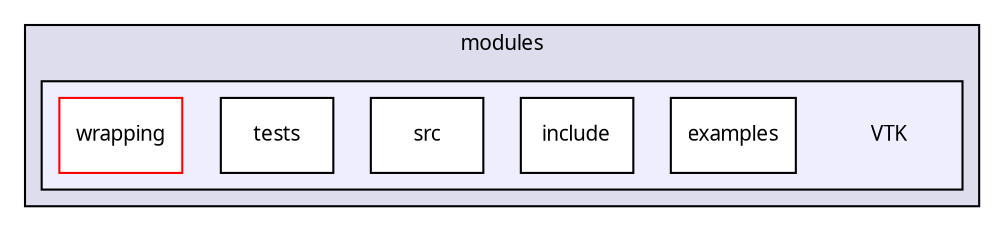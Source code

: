 digraph "VTK" {
  compound=true
  node [ fontsize="10", fontname="FreeSans.ttf"];
  edge [ labelfontsize="10", labelfontname="FreeSans.ttf"];
  subgraph clusterdir_e05d7e2b1ecd646af5bb94391405f3b5 {
    graph [ bgcolor="#ddddee", pencolor="black", label="modules" fontname="FreeSans.ttf", fontsize="10", URL="dir_e05d7e2b1ecd646af5bb94391405f3b5.html"]
  subgraph clusterdir_fd8eb59f6b93dc9aa83524dd762c238e {
    graph [ bgcolor="#eeeeff", pencolor="black", label="" URL="dir_fd8eb59f6b93dc9aa83524dd762c238e.html"];
    dir_fd8eb59f6b93dc9aa83524dd762c238e [shape=plaintext label="VTK"];
    dir_83a588e5f86208a67c7bbee47702dca8 [shape=box label="examples" color="black" fillcolor="white" style="filled" URL="dir_83a588e5f86208a67c7bbee47702dca8.html"];
    dir_a77508ee12634d322bf233ed7b51ecef [shape=box label="include" color="black" fillcolor="white" style="filled" URL="dir_a77508ee12634d322bf233ed7b51ecef.html"];
    dir_05befaf764943318006969ce2db838b8 [shape=box label="src" color="black" fillcolor="white" style="filled" URL="dir_05befaf764943318006969ce2db838b8.html"];
    dir_5305e37f0938e2fac574e3192a9e99e3 [shape=box label="tests" color="black" fillcolor="white" style="filled" URL="dir_5305e37f0938e2fac574e3192a9e99e3.html"];
    dir_fb5dde2305cf08e611500fcc760d8782 [shape=box label="wrapping" color="red" fillcolor="white" style="filled" URL="dir_fb5dde2305cf08e611500fcc760d8782.html"];
  }
  }
}
